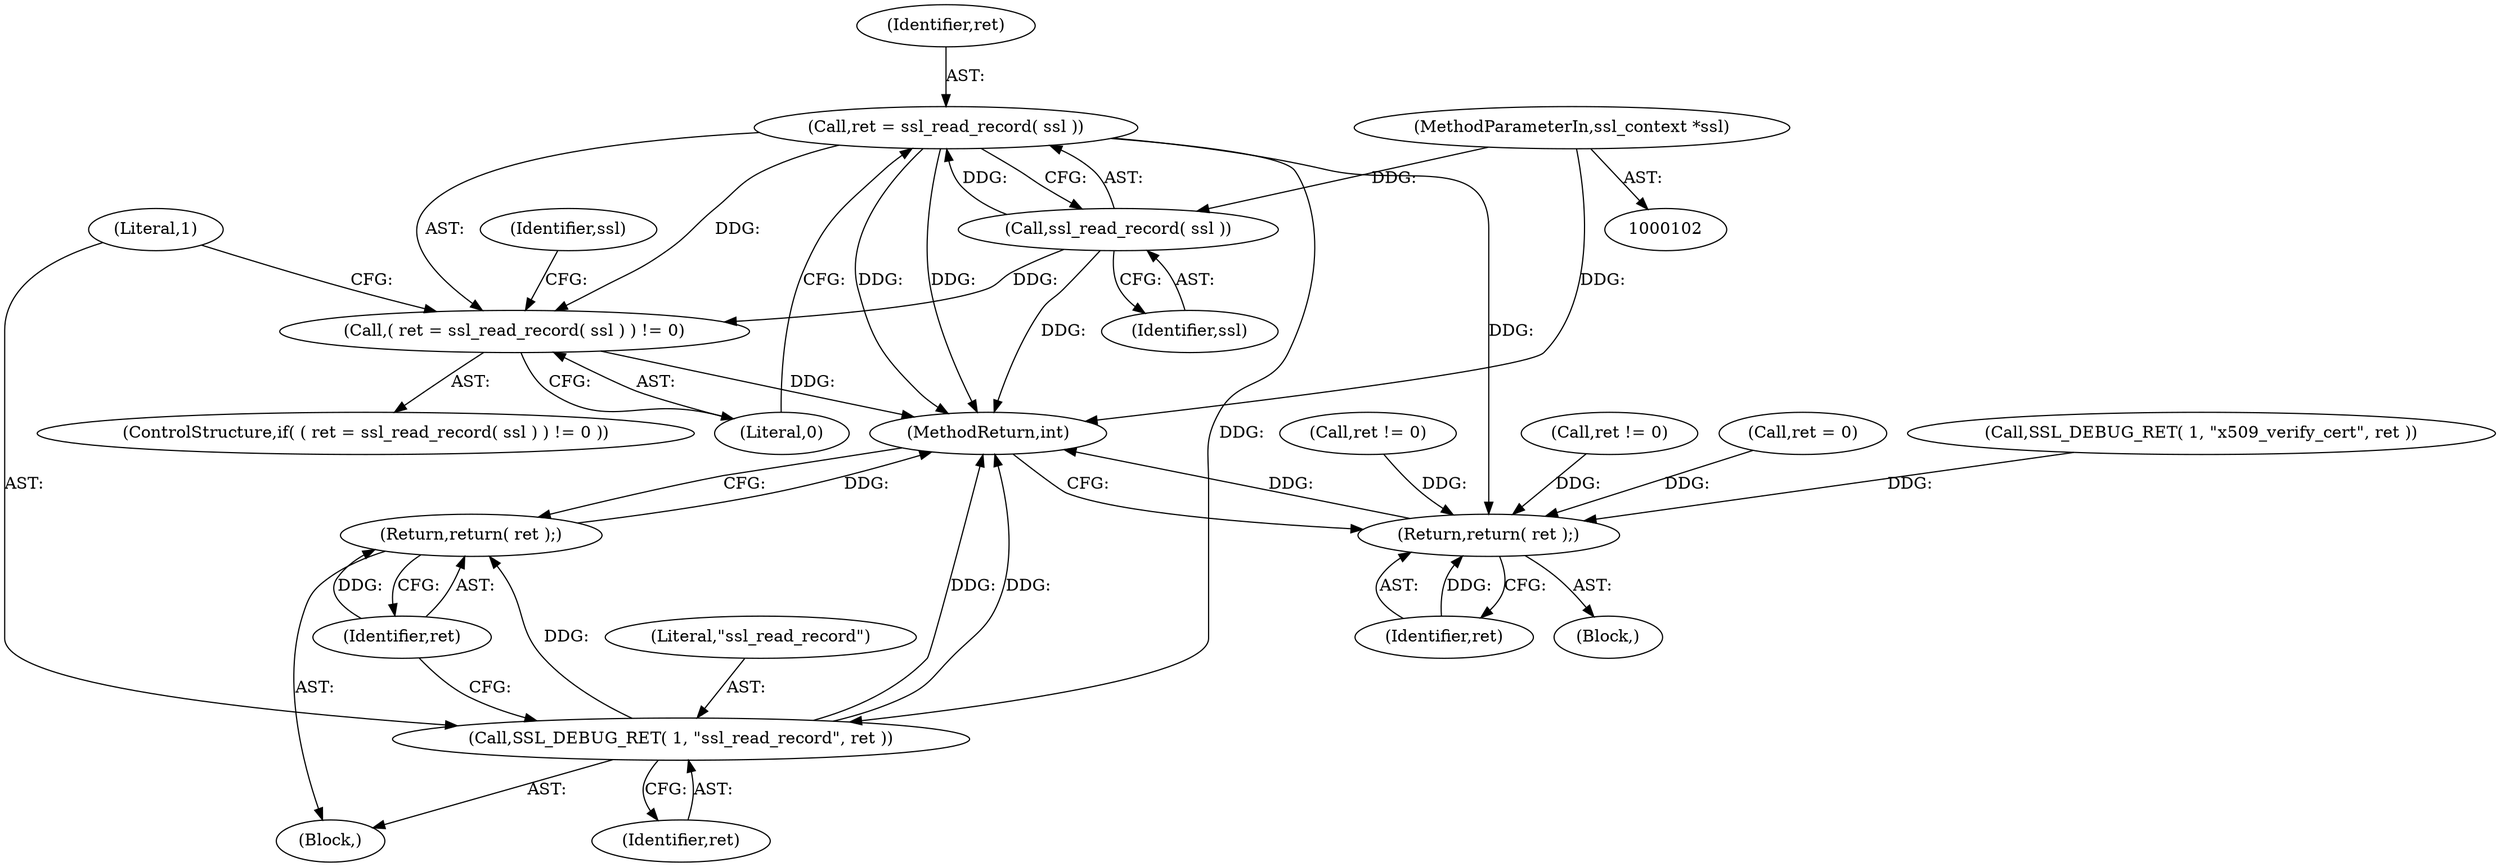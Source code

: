 digraph "0_polarssl_1922a4e6aade7b1d685af19d4d9339ddb5c02859@API" {
"1000140" [label="(Call,ret = ssl_read_record( ssl ))"];
"1000142" [label="(Call,ssl_read_record( ssl ))"];
"1000103" [label="(MethodParameterIn,ssl_context *ssl)"];
"1000139" [label="(Call,( ret = ssl_read_record( ssl ) ) != 0)"];
"1000146" [label="(Call,SSL_DEBUG_RET( 1, \"ssl_read_record\", ret ))"];
"1000150" [label="(Return,return( ret );)"];
"1000552" [label="(Return,return( ret );)"];
"1000465" [label="(Call,ret != 0)"];
"1000154" [label="(Identifier,ssl)"];
"1000141" [label="(Identifier,ret)"];
"1000142" [label="(Call,ssl_read_record( ssl ))"];
"1000138" [label="(ControlStructure,if( ( ret = ssl_read_record( ssl ) ) != 0 ))"];
"1000140" [label="(Call,ret = ssl_read_record( ssl ))"];
"1000554" [label="(MethodReturn,int)"];
"1000553" [label="(Identifier,ret)"];
"1000103" [label="(MethodParameterIn,ssl_context *ssl)"];
"1000552" [label="(Return,return( ret );)"];
"1000150" [label="(Return,return( ret );)"];
"1000151" [label="(Identifier,ret)"];
"1000147" [label="(Literal,1)"];
"1000546" [label="(Call,ret = 0)"];
"1000145" [label="(Block,)"];
"1000149" [label="(Identifier,ret)"];
"1000104" [label="(Block,)"];
"1000139" [label="(Call,( ret = ssl_read_record( ssl ) ) != 0)"];
"1000148" [label="(Literal,\"ssl_read_record\")"];
"1000146" [label="(Call,SSL_DEBUG_RET( 1, \"ssl_read_record\", ret ))"];
"1000536" [label="(Call,SSL_DEBUG_RET( 1, \"x509_verify_cert\", ret ))"];
"1000143" [label="(Identifier,ssl)"];
"1000533" [label="(Call,ret != 0)"];
"1000144" [label="(Literal,0)"];
"1000140" -> "1000139"  [label="AST: "];
"1000140" -> "1000142"  [label="CFG: "];
"1000141" -> "1000140"  [label="AST: "];
"1000142" -> "1000140"  [label="AST: "];
"1000144" -> "1000140"  [label="CFG: "];
"1000140" -> "1000554"  [label="DDG: "];
"1000140" -> "1000554"  [label="DDG: "];
"1000140" -> "1000139"  [label="DDG: "];
"1000142" -> "1000140"  [label="DDG: "];
"1000140" -> "1000146"  [label="DDG: "];
"1000140" -> "1000552"  [label="DDG: "];
"1000142" -> "1000143"  [label="CFG: "];
"1000143" -> "1000142"  [label="AST: "];
"1000142" -> "1000554"  [label="DDG: "];
"1000142" -> "1000139"  [label="DDG: "];
"1000103" -> "1000142"  [label="DDG: "];
"1000103" -> "1000102"  [label="AST: "];
"1000103" -> "1000554"  [label="DDG: "];
"1000139" -> "1000138"  [label="AST: "];
"1000139" -> "1000144"  [label="CFG: "];
"1000144" -> "1000139"  [label="AST: "];
"1000147" -> "1000139"  [label="CFG: "];
"1000154" -> "1000139"  [label="CFG: "];
"1000139" -> "1000554"  [label="DDG: "];
"1000146" -> "1000145"  [label="AST: "];
"1000146" -> "1000149"  [label="CFG: "];
"1000147" -> "1000146"  [label="AST: "];
"1000148" -> "1000146"  [label="AST: "];
"1000149" -> "1000146"  [label="AST: "];
"1000151" -> "1000146"  [label="CFG: "];
"1000146" -> "1000554"  [label="DDG: "];
"1000146" -> "1000554"  [label="DDG: "];
"1000146" -> "1000150"  [label="DDG: "];
"1000150" -> "1000145"  [label="AST: "];
"1000150" -> "1000151"  [label="CFG: "];
"1000151" -> "1000150"  [label="AST: "];
"1000554" -> "1000150"  [label="CFG: "];
"1000150" -> "1000554"  [label="DDG: "];
"1000151" -> "1000150"  [label="DDG: "];
"1000552" -> "1000104"  [label="AST: "];
"1000552" -> "1000553"  [label="CFG: "];
"1000553" -> "1000552"  [label="AST: "];
"1000554" -> "1000552"  [label="CFG: "];
"1000552" -> "1000554"  [label="DDG: "];
"1000553" -> "1000552"  [label="DDG: "];
"1000533" -> "1000552"  [label="DDG: "];
"1000546" -> "1000552"  [label="DDG: "];
"1000536" -> "1000552"  [label="DDG: "];
"1000465" -> "1000552"  [label="DDG: "];
}
